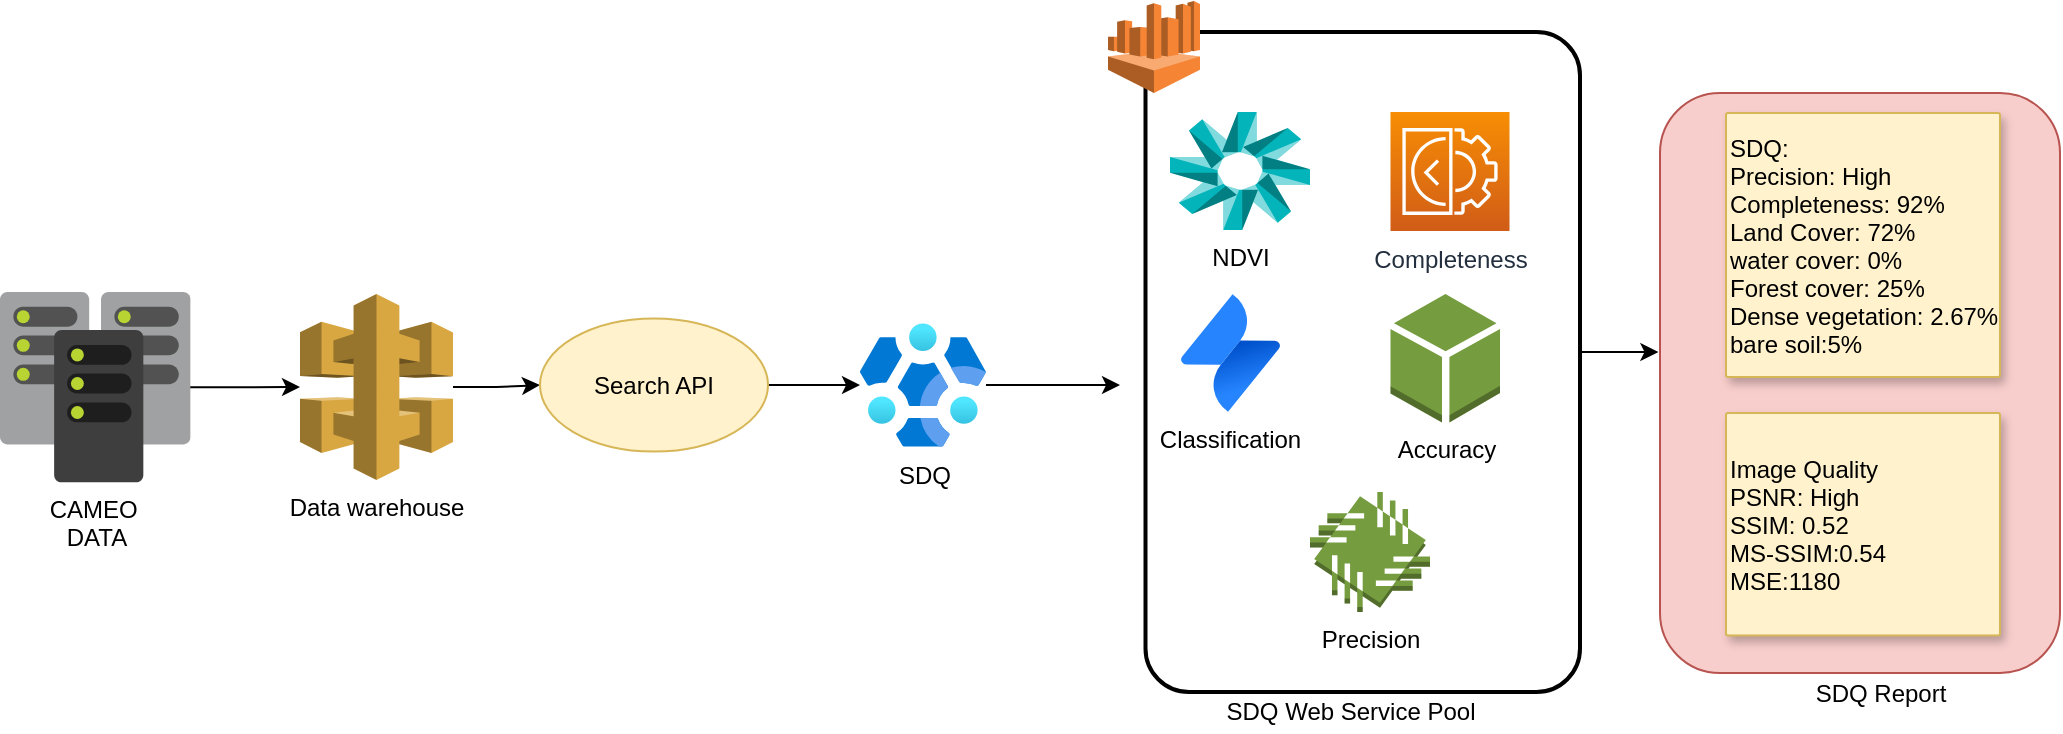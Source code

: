 <mxfile version="14.4.3" type="device"><diagram id="WI9T0HZ2pTsCkuznbFz-" name="Page-1"><mxGraphModel dx="1487" dy="687" grid="1" gridSize="10" guides="1" tooltips="1" connect="1" arrows="1" fold="1" page="1" pageScale="1" pageWidth="1169" pageHeight="827" math="0" shadow="0"><root><mxCell id="0"/><mxCell id="1" parent="0"/><object label="" id="a2jltdJ6bFmfDjaJ9dN7-22"><mxCell style="rounded=1;arcSize=10;dashed=0;fillColor=none;gradientColor=none;strokeWidth=2;" vertex="1" parent="1"><mxGeometry x="622.75" y="30" width="217.25" height="330" as="geometry"/></mxCell></object><mxCell id="wtGPJk3bcMsHg3ZPOngU-7" value="" style="edgeStyle=orthogonalEdgeStyle;rounded=0;orthogonalLoop=1;jettySize=auto;html=1;" parent="1" source="RLjyjs_sm2IHfBNOWAbh-12" target="wtGPJk3bcMsHg3ZPOngU-1" edge="1"><mxGeometry relative="1" as="geometry"/></mxCell><mxCell id="RLjyjs_sm2IHfBNOWAbh-12" value="CAMEO&amp;nbsp;&lt;br&gt;DATA" style="aspect=fixed;html=1;perimeter=none;align=center;shadow=0;dashed=0;image;fontSize=12;image=img/lib/mscae/DirectorySync.svg;labelBackgroundColor=#ffffff;fillColor=#4D9900;" parent="1" vertex="1"><mxGeometry x="50" y="160" width="95.3" height="95.3" as="geometry"/></mxCell><mxCell id="wtGPJk3bcMsHg3ZPOngU-10" value="" style="edgeStyle=orthogonalEdgeStyle;rounded=0;orthogonalLoop=1;jettySize=auto;html=1;" parent="1" source="Z-WdScHGEZeqfcwyFxlC-10" edge="1"><mxGeometry relative="1" as="geometry"><mxPoint x="610" y="206.5" as="targetPoint"/></mxGeometry></mxCell><mxCell id="Z-WdScHGEZeqfcwyFxlC-10" value="SDQ" style="aspect=fixed;html=1;points=[];align=center;image;fontSize=12;image=img/lib/azure2/analytics/HD_Insight_Clusters.svg;" parent="1" vertex="1"><mxGeometry x="480" y="175.5" width="63" height="62" as="geometry"/></mxCell><mxCell id="wtGPJk3bcMsHg3ZPOngU-8" value="" style="edgeStyle=orthogonalEdgeStyle;rounded=0;orthogonalLoop=1;jettySize=auto;html=1;" parent="1" source="wtGPJk3bcMsHg3ZPOngU-1" target="wtGPJk3bcMsHg3ZPOngU-4" edge="1"><mxGeometry relative="1" as="geometry"/></mxCell><mxCell id="wtGPJk3bcMsHg3ZPOngU-1" value="Data warehouse" style="outlineConnect=0;dashed=0;verticalLabelPosition=bottom;verticalAlign=top;align=center;html=1;shape=mxgraph.aws3.api_gateway;fillColor=#D9A741;gradientColor=none;" parent="1" vertex="1"><mxGeometry x="200" y="161" width="76.5" height="93" as="geometry"/></mxCell><mxCell id="wtGPJk3bcMsHg3ZPOngU-9" value="" style="edgeStyle=orthogonalEdgeStyle;rounded=0;orthogonalLoop=1;jettySize=auto;html=1;" parent="1" source="wtGPJk3bcMsHg3ZPOngU-4" target="Z-WdScHGEZeqfcwyFxlC-10" edge="1"><mxGeometry relative="1" as="geometry"/></mxCell><mxCell id="wtGPJk3bcMsHg3ZPOngU-4" value="Search API" style="ellipse;whiteSpace=wrap;html=1;fillColor=#fff2cc;strokeColor=#d6b656;" parent="1" vertex="1"><mxGeometry x="320" y="173.25" width="114" height="66.5" as="geometry"/></mxCell><mxCell id="a2jltdJ6bFmfDjaJ9dN7-8" value="SDQ Report" style="text;html=1;align=center;verticalAlign=middle;resizable=0;points=[];autosize=1;" vertex="1" parent="1"><mxGeometry x="950" y="350.5" width="80" height="20" as="geometry"/></mxCell><mxCell id="a2jltdJ6bFmfDjaJ9dN7-10" value="" style="edgeStyle=orthogonalEdgeStyle;rounded=0;orthogonalLoop=1;jettySize=auto;html=1;entryX=-0.004;entryY=0.446;entryDx=0;entryDy=0;entryPerimeter=0;" edge="1" parent="1" target="a2jltdJ6bFmfDjaJ9dN7-7"><mxGeometry relative="1" as="geometry"><mxPoint x="840" y="190" as="sourcePoint"/></mxGeometry></mxCell><mxCell id="a2jltdJ6bFmfDjaJ9dN7-11" value="" style="group" vertex="1" connectable="0" parent="1"><mxGeometry x="880" y="60.5" width="200" height="290" as="geometry"/></mxCell><mxCell id="a2jltdJ6bFmfDjaJ9dN7-7" value="" style="rounded=1;whiteSpace=wrap;html=1;fillColor=#f8cecc;strokeColor=#b85450;" vertex="1" parent="a2jltdJ6bFmfDjaJ9dN7-11"><mxGeometry width="200" height="290" as="geometry"/></mxCell><mxCell id="OD9-6qD1mJ2SPNrRMQCk-18" value="SDQ: &#10;Precision: High&#10;Completeness: 92%&#10;Land Cover: 72%&#10;water cover: 0%&#10;Forest cover: 25% &#10;Dense vegetation: 2.67%&#10;bare soil:5%" style="strokeColor=#d6b656;shadow=1;strokeWidth=1;rounded=1;absoluteArcSize=1;arcSize=2;fontSize=12;align=left;fillColor=#fff2cc;" parent="a2jltdJ6bFmfDjaJ9dN7-11" vertex="1"><mxGeometry x="33" y="10" width="137" height="132" as="geometry"/></mxCell><mxCell id="wtGPJk3bcMsHg3ZPOngU-12" value="Image Quality&#10;PSNR: High&#10;SSIM: 0.52&#10;MS-SSIM:0.54&#10;MSE:1180" style="strokeColor=#d6b656;shadow=1;strokeWidth=1;rounded=1;absoluteArcSize=1;arcSize=2;fontSize=12;align=left;fillColor=#fff2cc;" parent="a2jltdJ6bFmfDjaJ9dN7-11" vertex="1"><mxGeometry x="33" y="160" width="137" height="111.25" as="geometry"/></mxCell><mxCell id="a2jltdJ6bFmfDjaJ9dN7-12" value="NDVI" style="outlineConnect=0;dashed=0;verticalLabelPosition=bottom;verticalAlign=top;align=center;html=1;shape=mxgraph.aws3.chime;fillColor=#03B5BB;gradientColor=none;" vertex="1" parent="1"><mxGeometry x="635" y="70" width="70" height="59" as="geometry"/></mxCell><mxCell id="a2jltdJ6bFmfDjaJ9dN7-13" value="Classification" style="image;image=img/lib/atlassian/Jira_Service_Desk_Logo.svg;" vertex="1" parent="1"><mxGeometry x="640.5" y="161" width="49.5" height="59" as="geometry"/></mxCell><mxCell id="a2jltdJ6bFmfDjaJ9dN7-14" value="Completeness" style="points=[[0,0,0],[0.25,0,0],[0.5,0,0],[0.75,0,0],[1,0,0],[0,1,0],[0.25,1,0],[0.5,1,0],[0.75,1,0],[1,1,0],[0,0.25,0],[0,0.5,0],[0,0.75,0],[1,0.25,0],[1,0.5,0],[1,0.75,0]];outlineConnect=0;fontColor=#232F3E;gradientColor=#F78E04;gradientDirection=north;fillColor=#D05C17;strokeColor=#ffffff;dashed=0;verticalLabelPosition=bottom;verticalAlign=top;align=center;html=1;fontSize=12;fontStyle=0;aspect=fixed;shape=mxgraph.aws4.resourceIcon;resIcon=mxgraph.aws4.ec2_image_builder;" vertex="1" parent="1"><mxGeometry x="745.25" y="70" width="59.5" height="59.5" as="geometry"/></mxCell><mxCell id="a2jltdJ6bFmfDjaJ9dN7-18" value="Accuracy" style="outlineConnect=0;dashed=0;verticalLabelPosition=bottom;verticalAlign=top;align=center;html=1;shape=mxgraph.aws3.resources;fillColor=#759C3E;gradientColor=none;" vertex="1" parent="1"><mxGeometry x="745.25" y="161" width="54.75" height="64.2" as="geometry"/></mxCell><mxCell id="a2jltdJ6bFmfDjaJ9dN7-19" value="Precision" style="outlineConnect=0;dashed=0;verticalLabelPosition=bottom;verticalAlign=top;align=center;html=1;shape=mxgraph.aws3.patch_manager;fillColor=#759C3E;gradientColor=none;" vertex="1" parent="1"><mxGeometry x="705" y="260" width="60" height="60" as="geometry"/></mxCell><mxCell id="a2jltdJ6bFmfDjaJ9dN7-24" value="" style="outlineConnect=0;dashed=0;verticalLabelPosition=bottom;verticalAlign=top;align=center;html=1;shape=mxgraph.aws3.athena;fillColor=#F58534;gradientColor=none;" vertex="1" parent="1"><mxGeometry x="604" y="14.5" width="46" height="46" as="geometry"/></mxCell><mxCell id="a2jltdJ6bFmfDjaJ9dN7-26" value="SDQ Web Service Pool" style="text;html=1;align=center;verticalAlign=middle;resizable=0;points=[];autosize=1;" vertex="1" parent="1"><mxGeometry x="655" y="360" width="140" height="20" as="geometry"/></mxCell></root></mxGraphModel></diagram></mxfile>